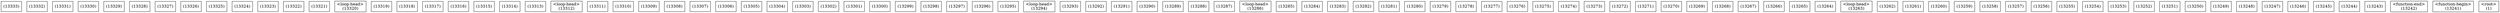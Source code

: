 digraph graphname {
n13333 [shape=box,label="(13333)"];
n13332 [shape=box,label="(13332)"];
n13331 [shape=box,label="(13331)"];
n13330 [shape=box,label="(13330)"];
n13329 [shape=box,label="(13329)"];
n13328 [shape=box,label="(13328)"];
n13327 [shape=box,label="(13327)"];
n13326 [shape=box,label="(13326)"];
n13325 [shape=box,label="(13325)"];
n13324 [shape=box,label="(13324)"];
n13323 [shape=box,label="(13323)"];
n13322 [shape=box,label="(13322)"];
n13321 [shape=box,label="(13321)"];
n13320 [shape=box,label="<loop-head>
(13320)"];
n13319 [shape=box,label="(13319)"];
n13318 [shape=box,label="(13318)"];
n13317 [shape=box,label="(13317)"];
n13316 [shape=box,label="(13316)"];
n13315 [shape=box,label="(13315)"];
n13314 [shape=box,label="(13314)"];
n13313 [shape=box,label="(13313)"];
n13312 [shape=box,label="<loop-head>
(13312)"];
n13311 [shape=box,label="(13311)"];
n13310 [shape=box,label="(13310)"];
n13309 [shape=box,label="(13309)"];
n13308 [shape=box,label="(13308)"];
n13307 [shape=box,label="(13307)"];
n13306 [shape=box,label="(13306)"];
n13305 [shape=box,label="(13305)"];
n13304 [shape=box,label="(13304)"];
n13303 [shape=box,label="(13303)"];
n13302 [shape=box,label="(13302)"];
n13301 [shape=box,label="(13301)"];
n13300 [shape=box,label="(13300)"];
n13299 [shape=box,label="(13299)"];
n13298 [shape=box,label="(13298)"];
n13297 [shape=box,label="(13297)"];
n13296 [shape=box,label="(13296)"];
n13295 [shape=box,label="(13295)"];
n13294 [shape=box,label="<loop-head>
(13294)"];
n13293 [shape=box,label="(13293)"];
n13292 [shape=box,label="(13292)"];
n13291 [shape=box,label="(13291)"];
n13290 [shape=box,label="(13290)"];
n13289 [shape=box,label="(13289)"];
n13288 [shape=box,label="(13288)"];
n13287 [shape=box,label="(13287)"];
n13286 [shape=box,label="<loop-head>
(13286)"];
n13285 [shape=box,label="(13285)"];
n13284 [shape=box,label="(13284)"];
n13283 [shape=box,label="(13283)"];
n13282 [shape=box,label="(13282)"];
n13281 [shape=box,label="(13281)"];
n13280 [shape=box,label="(13280)"];
n13279 [shape=box,label="(13279)"];
n13278 [shape=box,label="(13278)"];
n13277 [shape=box,label="(13277)"];
n13276 [shape=box,label="(13276)"];
n13275 [shape=box,label="(13275)"];
n13274 [shape=box,label="(13274)"];
n13273 [shape=box,label="(13273)"];
n13272 [shape=box,label="(13272)"];
n13271 [shape=box,label="(13271)"];
n13270 [shape=box,label="(13270)"];
n13269 [shape=box,label="(13269)"];
n13268 [shape=box,label="(13268)"];
n13267 [shape=box,label="(13267)"];
n13266 [shape=box,label="(13266)"];
n13265 [shape=box,label="(13265)"];
n13264 [shape=box,label="(13264)"];
n13263 [shape=box,label="<loop-head>
(13263)"];
n13262 [shape=box,label="(13262)"];
n13261 [shape=box,label="(13261)"];
n13260 [shape=box,label="(13260)"];
n13259 [shape=box,label="(13259)"];
n13258 [shape=box,label="(13258)"];
n13257 [shape=box,label="(13257)"];
n13256 [shape=box,label="(13256)"];
n13255 [shape=box,label="(13255)"];
n13254 [shape=box,label="(13254)"];
n13253 [shape=box,label="(13253)"];
n13252 [shape=box,label="(13252)"];
n13251 [shape=box,label="(13251)"];
n13250 [shape=box,label="(13250)"];
n13249 [shape=box,label="(13249)"];
n13248 [shape=box,label="(13248)"];
n13247 [shape=box,label="(13247)"];
n13246 [shape=box,label="(13246)"];
n13245 [shape=box,label="(13245)"];
n13244 [shape=box,label="(13244)"];
n13243 [shape=box,label="(13243)"];
n13242 [shape=box,label="<function-end>
(13242)"];
n13241 [shape=box,label="<function-begin>
(13241)"];
n1 [shape=box,label="<root>
(1)"];
}

